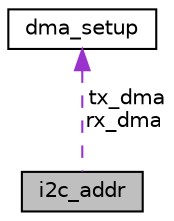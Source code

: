 digraph "i2c_addr"
{
  edge [fontname="Helvetica",fontsize="10",labelfontname="Helvetica",labelfontsize="10"];
  node [fontname="Helvetica",fontsize="10",shape=record];
  Node1 [label="i2c_addr",height=0.2,width=0.4,color="black", fillcolor="grey75", style="filled", fontcolor="black"];
  Node2 -> Node1 [dir="back",color="darkorchid3",fontsize="10",style="dashed",label=" tx_dma\nrx_dma" ,fontname="Helvetica"];
  Node2 [label="dma_setup",height=0.2,width=0.4,color="black", fillcolor="white", style="filled",URL="$structdma__setup.html"];
}
